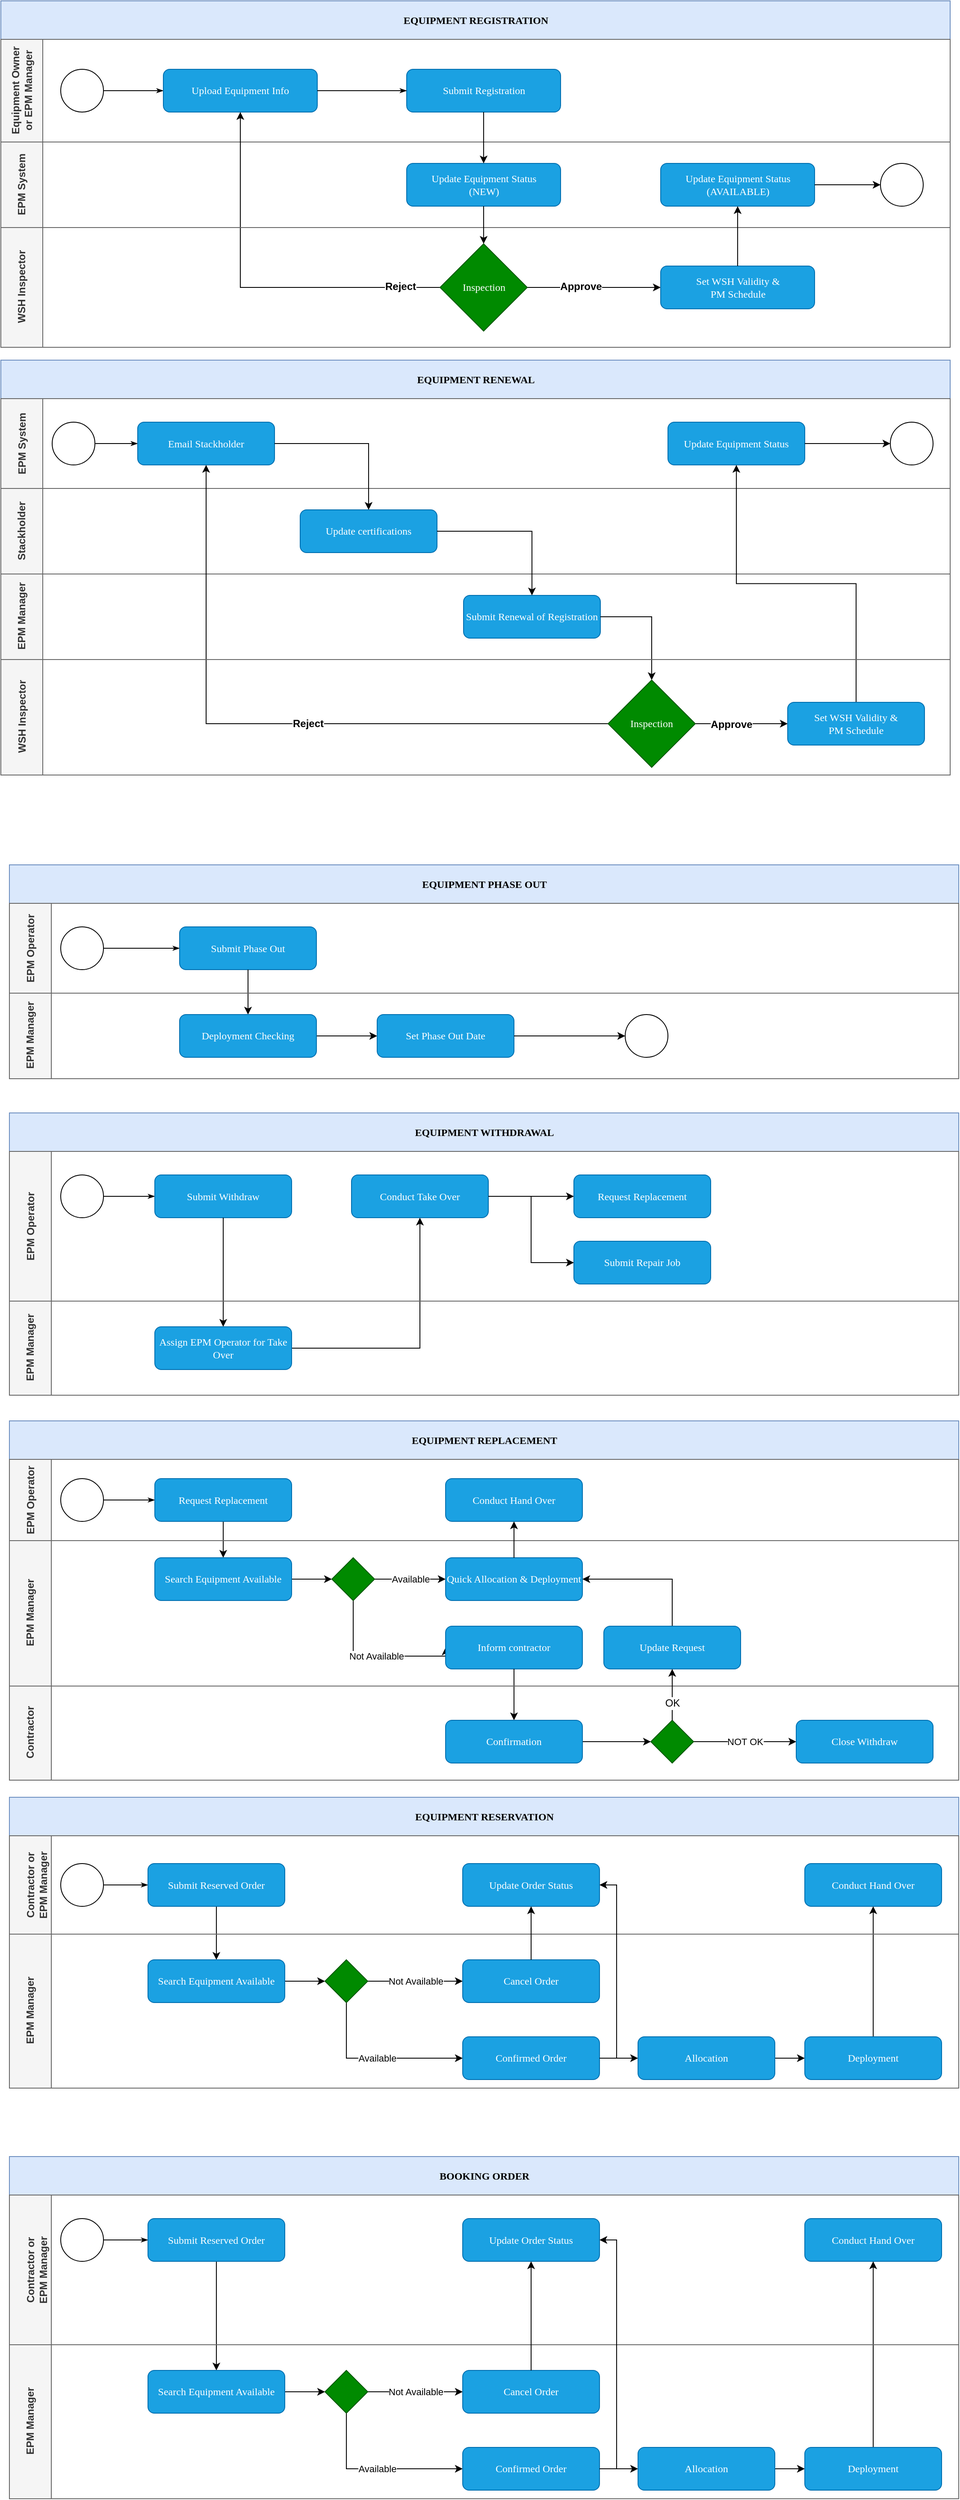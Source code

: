 <mxfile version="12.7.6" type="github"><diagram name="Page-1" id="c7488fd3-1785-93aa-aadb-54a6760d102a"><mxGraphModel dx="1254" dy="561" grid="1" gridSize="10" guides="1" tooltips="1" connect="1" arrows="1" fold="1" page="1" pageScale="1" pageWidth="1169" pageHeight="827" background="#ffffff" math="0" shadow="0"><root><mxCell id="0"/><mxCell id="1" parent="0"/><mxCell id="noIbS93qIl7GL6sU3I7i-29" value="&lt;font style=&quot;font-size: 12px&quot; face=&quot;Tahoma&quot;&gt;EQUIPMENT REGISTRATION&lt;/font&gt;" style="swimlane;html=1;childLayout=stackLayout;horizontal=1;startSize=45;horizontalStack=0;rounded=0;shadow=0;labelBackgroundColor=none;strokeWidth=1;fontFamily=Verdana;fontSize=8;align=center;fillColor=#dae8fc;strokeColor=#6c8ebf;" vertex="1" parent="1"><mxGeometry x="20" y="20" width="1110" height="405" as="geometry"><mxRectangle x="10" y="10" width="180" height="30" as="alternateBounds"/></mxGeometry></mxCell><mxCell id="noIbS93qIl7GL6sU3I7i-413" value="&lt;div&gt;Equipment Owner &lt;br&gt;&lt;/div&gt;&lt;div&gt;or EPM Manager&lt;/div&gt;" style="swimlane;html=1;startSize=49;horizontal=0;align=center;whiteSpace=wrap;fillColor=#f5f5f5;strokeColor=#666666;fontColor=#333333;" vertex="1" parent="noIbS93qIl7GL6sU3I7i-29"><mxGeometry y="45" width="1110" height="120" as="geometry"/></mxCell><mxCell id="noIbS93qIl7GL6sU3I7i-414" style="edgeStyle=orthogonalEdgeStyle;rounded=0;html=1;labelBackgroundColor=none;startArrow=none;startFill=0;startSize=5;endArrow=classicThin;endFill=1;endSize=5;jettySize=auto;orthogonalLoop=1;strokeWidth=1;fontFamily=Verdana;fontSize=8" edge="1" parent="noIbS93qIl7GL6sU3I7i-413" source="noIbS93qIl7GL6sU3I7i-415" target="noIbS93qIl7GL6sU3I7i-416"><mxGeometry relative="1" as="geometry"/></mxCell><mxCell id="noIbS93qIl7GL6sU3I7i-415" value="" style="ellipse;whiteSpace=wrap;html=1;rounded=0;shadow=0;labelBackgroundColor=none;strokeWidth=1;fontFamily=Verdana;fontSize=8;align=center;" vertex="1" parent="noIbS93qIl7GL6sU3I7i-413"><mxGeometry x="70" y="35" width="50" height="50" as="geometry"/></mxCell><mxCell id="noIbS93qIl7GL6sU3I7i-416" value="&lt;font style=&quot;font-size: 12px&quot;&gt;Upload Equipment Info&lt;/font&gt;" style="rounded=1;whiteSpace=wrap;html=1;shadow=0;labelBackgroundColor=none;strokeWidth=1;fontFamily=Verdana;fontSize=8;align=center;fillColor=#1ba1e2;strokeColor=#006EAF;fontColor=#ffffff;" vertex="1" parent="noIbS93qIl7GL6sU3I7i-413"><mxGeometry x="190" y="35" width="180" height="50" as="geometry"/></mxCell><mxCell id="noIbS93qIl7GL6sU3I7i-417" value="&lt;font style=&quot;font-size: 12px&quot;&gt;Submit Registration&lt;/font&gt;" style="rounded=1;whiteSpace=wrap;html=1;shadow=0;labelBackgroundColor=none;strokeWidth=1;fontFamily=Verdana;fontSize=8;align=center;fillColor=#1ba1e2;strokeColor=#006EAF;fontColor=#ffffff;" vertex="1" parent="noIbS93qIl7GL6sU3I7i-413"><mxGeometry x="474.5" y="35" width="180" height="50" as="geometry"/></mxCell><mxCell id="noIbS93qIl7GL6sU3I7i-418" style="edgeStyle=orthogonalEdgeStyle;rounded=0;html=1;labelBackgroundColor=none;startArrow=none;startFill=0;startSize=5;endArrow=classicThin;endFill=1;endSize=5;jettySize=auto;orthogonalLoop=1;strokeWidth=1;fontFamily=Verdana;fontSize=8" edge="1" parent="noIbS93qIl7GL6sU3I7i-413" source="noIbS93qIl7GL6sU3I7i-416" target="noIbS93qIl7GL6sU3I7i-417"><mxGeometry relative="1" as="geometry"/></mxCell><mxCell id="noIbS93qIl7GL6sU3I7i-30" value="&lt;div&gt;EPM System&lt;/div&gt;" style="swimlane;html=1;startSize=49;horizontal=0;align=center;whiteSpace=wrap;fillColor=#f5f5f5;strokeColor=#666666;fontColor=#333333;" vertex="1" parent="noIbS93qIl7GL6sU3I7i-29"><mxGeometry y="165" width="1110" height="100" as="geometry"/></mxCell><mxCell id="noIbS93qIl7GL6sU3I7i-42" value="&lt;div&gt;&lt;font style=&quot;font-size: 12px&quot;&gt;Update Equipment Status&lt;/font&gt;&lt;/div&gt;&lt;div&gt;&lt;font style=&quot;font-size: 12px&quot;&gt;(NEW)&lt;br&gt;&lt;/font&gt;&lt;/div&gt;" style="rounded=1;whiteSpace=wrap;html=1;shadow=0;labelBackgroundColor=none;strokeWidth=1;fontFamily=Verdana;fontSize=8;align=center;fillColor=#1ba1e2;strokeColor=#006EAF;fontColor=#ffffff;" vertex="1" parent="noIbS93qIl7GL6sU3I7i-30"><mxGeometry x="474.5" y="25" width="180" height="50" as="geometry"/></mxCell><mxCell id="noIbS93qIl7GL6sU3I7i-72" value="&lt;div&gt;&lt;font style=&quot;font-size: 12px&quot;&gt;Update Equipment Status&lt;/font&gt;&lt;/div&gt;&lt;div&gt;&lt;font style=&quot;font-size: 12px&quot;&gt;(AVAILABLE)&lt;br&gt;&lt;/font&gt;&lt;/div&gt;" style="rounded=1;whiteSpace=wrap;html=1;shadow=0;labelBackgroundColor=none;strokeWidth=1;fontFamily=Verdana;fontSize=8;align=center;fillColor=#1ba1e2;strokeColor=#006EAF;fontColor=#ffffff;" vertex="1" parent="noIbS93qIl7GL6sU3I7i-30"><mxGeometry x="771.5" y="25" width="180" height="50" as="geometry"/></mxCell><mxCell id="noIbS93qIl7GL6sU3I7i-69" value="" style="ellipse;whiteSpace=wrap;html=1;rounded=0;shadow=0;labelBackgroundColor=none;strokeWidth=1;fontFamily=Verdana;fontSize=8;align=center;" vertex="1" parent="noIbS93qIl7GL6sU3I7i-30"><mxGeometry x="1028.5" y="25" width="50" height="50" as="geometry"/></mxCell><mxCell id="noIbS93qIl7GL6sU3I7i-346" style="edgeStyle=orthogonalEdgeStyle;rounded=0;orthogonalLoop=1;jettySize=auto;html=1;" edge="1" parent="noIbS93qIl7GL6sU3I7i-30" source="noIbS93qIl7GL6sU3I7i-72" target="noIbS93qIl7GL6sU3I7i-69"><mxGeometry relative="1" as="geometry"/></mxCell><mxCell id="noIbS93qIl7GL6sU3I7i-67" style="edgeStyle=orthogonalEdgeStyle;rounded=0;orthogonalLoop=1;jettySize=auto;html=1;exitX=0;exitY=0.5;exitDx=0;exitDy=0;exitPerimeter=0;entryX=0.5;entryY=1;entryDx=0;entryDy=0;" edge="1" parent="noIbS93qIl7GL6sU3I7i-29" source="noIbS93qIl7GL6sU3I7i-379" target="noIbS93qIl7GL6sU3I7i-416"><mxGeometry relative="1" as="geometry"><mxPoint x="270.0" y="250" as="targetPoint"/></mxGeometry></mxCell><mxCell id="noIbS93qIl7GL6sU3I7i-68" value="&lt;h4&gt;Reject&lt;/h4&gt;" style="text;html=1;align=center;verticalAlign=middle;resizable=0;points=[];labelBackgroundColor=#ffffff;" vertex="1" connectable="0" parent="noIbS93qIl7GL6sU3I7i-67"><mxGeometry x="-0.694" y="2" relative="1" as="geometry"><mxPoint x="19.83" y="-3" as="offset"/></mxGeometry></mxCell><mxCell id="noIbS93qIl7GL6sU3I7i-376" value="WSH Inspector" style="swimlane;html=1;startSize=49;horizontal=0;fillColor=#f5f5f5;strokeColor=#666666;fontColor=#333333;" vertex="1" parent="noIbS93qIl7GL6sU3I7i-29"><mxGeometry y="265" width="1110" height="140" as="geometry"/></mxCell><mxCell id="noIbS93qIl7GL6sU3I7i-377" style="edgeStyle=orthogonalEdgeStyle;rounded=0;orthogonalLoop=1;jettySize=auto;html=1;entryX=0;entryY=0.5;entryDx=0;entryDy=0;" edge="1" parent="noIbS93qIl7GL6sU3I7i-376" source="noIbS93qIl7GL6sU3I7i-379" target="noIbS93qIl7GL6sU3I7i-381"><mxGeometry relative="1" as="geometry"/></mxCell><mxCell id="noIbS93qIl7GL6sU3I7i-378" value="&lt;h4&gt;Approve&lt;/h4&gt;" style="text;html=1;align=center;verticalAlign=middle;resizable=0;points=[];labelBackgroundColor=#ffffff;" vertex="1" connectable="0" parent="noIbS93qIl7GL6sU3I7i-377"><mxGeometry x="-0.228" y="-1" relative="1" as="geometry"><mxPoint x="1.97" y="-2" as="offset"/></mxGeometry></mxCell><mxCell id="noIbS93qIl7GL6sU3I7i-379" value="&lt;div style=&quot;font-size: 12px&quot;&gt;&lt;font style=&quot;font-size: 12px&quot;&gt;Inspection&lt;/font&gt;&lt;/div&gt;" style="strokeWidth=1;html=1;shape=mxgraph.flowchart.decision;whiteSpace=wrap;rounded=1;shadow=0;labelBackgroundColor=none;fontFamily=Verdana;fontSize=8;align=center;fillColor=#008a00;strokeColor=#005700;fontColor=#ffffff;" vertex="1" parent="noIbS93qIl7GL6sU3I7i-376"><mxGeometry x="513.5" y="19" width="102" height="102" as="geometry"/></mxCell><mxCell id="noIbS93qIl7GL6sU3I7i-381" value="&lt;div&gt;&lt;font style=&quot;font-size: 12px&quot;&gt;Set WSH Validity &amp;amp; &lt;br&gt;&lt;/font&gt;&lt;/div&gt;&lt;div&gt;&lt;font style=&quot;font-size: 12px&quot;&gt;PM Schedule&lt;/font&gt;&lt;/div&gt;" style="rounded=1;whiteSpace=wrap;html=1;shadow=0;labelBackgroundColor=none;strokeWidth=1;fontFamily=Verdana;fontSize=8;align=center;fillColor=#1ba1e2;strokeColor=#006EAF;fontColor=#ffffff;" vertex="1" parent="noIbS93qIl7GL6sU3I7i-376"><mxGeometry x="771.5" y="45" width="180" height="50" as="geometry"/></mxCell><mxCell id="noIbS93qIl7GL6sU3I7i-383" style="edgeStyle=orthogonalEdgeStyle;rounded=0;orthogonalLoop=1;jettySize=auto;html=1;entryX=0.5;entryY=0;entryDx=0;entryDy=0;entryPerimeter=0;" edge="1" parent="noIbS93qIl7GL6sU3I7i-29" source="noIbS93qIl7GL6sU3I7i-42" target="noIbS93qIl7GL6sU3I7i-379"><mxGeometry relative="1" as="geometry"/></mxCell><mxCell id="noIbS93qIl7GL6sU3I7i-419" style="edgeStyle=orthogonalEdgeStyle;rounded=0;orthogonalLoop=1;jettySize=auto;html=1;" edge="1" parent="noIbS93qIl7GL6sU3I7i-29" source="noIbS93qIl7GL6sU3I7i-417" target="noIbS93qIl7GL6sU3I7i-42"><mxGeometry relative="1" as="geometry"/></mxCell><mxCell id="noIbS93qIl7GL6sU3I7i-420" style="edgeStyle=orthogonalEdgeStyle;rounded=0;orthogonalLoop=1;jettySize=auto;html=1;exitX=0.5;exitY=0;exitDx=0;exitDy=0;" edge="1" parent="noIbS93qIl7GL6sU3I7i-29" source="noIbS93qIl7GL6sU3I7i-381" target="noIbS93qIl7GL6sU3I7i-72"><mxGeometry relative="1" as="geometry"/></mxCell><mxCell id="noIbS93qIl7GL6sU3I7i-79" value="&lt;font style=&quot;font-size: 12px&quot; face=&quot;Tahoma&quot;&gt;EQUIPMENT RENEWAL&lt;br&gt;&lt;/font&gt;" style="swimlane;html=1;childLayout=stackLayout;horizontal=1;startSize=45;horizontalStack=0;rounded=0;shadow=0;labelBackgroundColor=none;strokeWidth=1;fontFamily=Verdana;fontSize=8;align=center;fillColor=#dae8fc;strokeColor=#6c8ebf;" vertex="1" parent="1"><mxGeometry x="20" y="440" width="1110" height="485" as="geometry"><mxRectangle x="40" y="520" width="180" height="30" as="alternateBounds"/></mxGeometry></mxCell><mxCell id="noIbS93qIl7GL6sU3I7i-367" value="&lt;div&gt;EPM System&lt;/div&gt;" style="swimlane;html=1;startSize=49;horizontal=0;align=center;whiteSpace=wrap;fillColor=#f5f5f5;strokeColor=#666666;fontColor=#333333;" vertex="1" parent="noIbS93qIl7GL6sU3I7i-79"><mxGeometry y="45" width="1110" height="105" as="geometry"/></mxCell><mxCell id="noIbS93qIl7GL6sU3I7i-368" style="edgeStyle=orthogonalEdgeStyle;rounded=0;html=1;labelBackgroundColor=none;startArrow=none;startFill=0;startSize=5;endArrow=classicThin;endFill=1;endSize=5;jettySize=auto;orthogonalLoop=1;strokeWidth=1;fontFamily=Verdana;fontSize=8" edge="1" parent="noIbS93qIl7GL6sU3I7i-367" source="noIbS93qIl7GL6sU3I7i-369" target="noIbS93qIl7GL6sU3I7i-370"><mxGeometry relative="1" as="geometry"/></mxCell><mxCell id="noIbS93qIl7GL6sU3I7i-369" value="" style="ellipse;whiteSpace=wrap;html=1;rounded=0;shadow=0;labelBackgroundColor=none;strokeWidth=1;fontFamily=Verdana;fontSize=8;align=center;" vertex="1" parent="noIbS93qIl7GL6sU3I7i-367"><mxGeometry x="60" y="27.5" width="50" height="50" as="geometry"/></mxCell><mxCell id="noIbS93qIl7GL6sU3I7i-370" value="&lt;font style=&quot;font-size: 12px&quot;&gt;Email Stackholder&lt;br&gt;&lt;/font&gt;" style="rounded=1;whiteSpace=wrap;html=1;shadow=0;labelBackgroundColor=none;strokeWidth=1;fontFamily=Verdana;fontSize=8;align=center;fillColor=#1ba1e2;strokeColor=#006EAF;fontColor=#ffffff;" vertex="1" parent="noIbS93qIl7GL6sU3I7i-367"><mxGeometry x="160" y="27.5" width="160" height="50" as="geometry"/></mxCell><mxCell id="noIbS93qIl7GL6sU3I7i-88" value="&lt;font style=&quot;font-size: 12px&quot;&gt;Update Equipment Status&lt;/font&gt;&lt;font style=&quot;font-size: 12px&quot;&gt;&lt;br&gt;&lt;/font&gt;" style="rounded=1;whiteSpace=wrap;html=1;shadow=0;labelBackgroundColor=none;strokeWidth=1;fontFamily=Verdana;fontSize=8;align=center;fillColor=#1ba1e2;strokeColor=#006EAF;fontColor=#ffffff;" vertex="1" parent="noIbS93qIl7GL6sU3I7i-367"><mxGeometry x="780" y="27.5" width="160" height="50" as="geometry"/></mxCell><mxCell id="noIbS93qIl7GL6sU3I7i-86" value="" style="ellipse;whiteSpace=wrap;html=1;rounded=0;shadow=0;labelBackgroundColor=none;strokeWidth=1;fontFamily=Verdana;fontSize=8;align=center;" vertex="1" parent="noIbS93qIl7GL6sU3I7i-367"><mxGeometry x="1040" y="27.5" width="50" height="50" as="geometry"/></mxCell><mxCell id="noIbS93qIl7GL6sU3I7i-87" style="edgeStyle=orthogonalEdgeStyle;rounded=0;orthogonalLoop=1;jettySize=auto;html=1;" edge="1" parent="noIbS93qIl7GL6sU3I7i-367" source="noIbS93qIl7GL6sU3I7i-88" target="noIbS93qIl7GL6sU3I7i-86"><mxGeometry relative="1" as="geometry"/></mxCell><mxCell id="noIbS93qIl7GL6sU3I7i-80" value="Stackholder" style="swimlane;html=1;startSize=49;horizontal=0;align=center;whiteSpace=wrap;fillColor=#f5f5f5;strokeColor=#666666;fontColor=#333333;" vertex="1" parent="noIbS93qIl7GL6sU3I7i-79"><mxGeometry y="150" width="1110" height="100" as="geometry"/></mxCell><mxCell id="noIbS93qIl7GL6sU3I7i-111" value="&lt;font style=&quot;font-size: 12px&quot;&gt;Update certifications&lt;br&gt;&lt;/font&gt;" style="rounded=1;whiteSpace=wrap;html=1;shadow=0;labelBackgroundColor=none;strokeWidth=1;fontFamily=Verdana;fontSize=8;align=center;fillColor=#1ba1e2;strokeColor=#006EAF;fontColor=#ffffff;" vertex="1" parent="noIbS93qIl7GL6sU3I7i-80"><mxGeometry x="350.0" y="25" width="160" height="50" as="geometry"/></mxCell><mxCell id="noIbS93qIl7GL6sU3I7i-104" value="EPM Manager" style="swimlane;html=1;startSize=49;horizontal=0;fillColor=#f5f5f5;strokeColor=#666666;fontColor=#333333;" vertex="1" parent="noIbS93qIl7GL6sU3I7i-79"><mxGeometry y="250" width="1110" height="100" as="geometry"/></mxCell><mxCell id="noIbS93qIl7GL6sU3I7i-84" value="&lt;font style=&quot;font-size: 12px&quot;&gt;Submit Renewal of Registration&lt;/font&gt;" style="rounded=1;whiteSpace=wrap;html=1;shadow=0;labelBackgroundColor=none;strokeWidth=1;fontFamily=Verdana;fontSize=8;align=center;fillColor=#1ba1e2;strokeColor=#006EAF;fontColor=#ffffff;" vertex="1" parent="noIbS93qIl7GL6sU3I7i-104"><mxGeometry x="541.0" y="25" width="160" height="50" as="geometry"/></mxCell><mxCell id="noIbS93qIl7GL6sU3I7i-99" style="edgeStyle=orthogonalEdgeStyle;rounded=0;orthogonalLoop=1;jettySize=auto;html=1;exitX=0.5;exitY=0;exitDx=0;exitDy=0;" edge="1" parent="noIbS93qIl7GL6sU3I7i-79" source="noIbS93qIl7GL6sU3I7i-95" target="noIbS93qIl7GL6sU3I7i-88"><mxGeometry relative="1" as="geometry"/></mxCell><mxCell id="noIbS93qIl7GL6sU3I7i-112" style="edgeStyle=orthogonalEdgeStyle;rounded=0;orthogonalLoop=1;jettySize=auto;html=1;entryX=0.5;entryY=0;entryDx=0;entryDy=0;exitX=1;exitY=0.5;exitDx=0;exitDy=0;" edge="1" parent="noIbS93qIl7GL6sU3I7i-79" source="noIbS93qIl7GL6sU3I7i-370" target="noIbS93qIl7GL6sU3I7i-111"><mxGeometry relative="1" as="geometry"><mxPoint x="340.0" y="202.5" as="sourcePoint"/></mxGeometry></mxCell><mxCell id="noIbS93qIl7GL6sU3I7i-114" style="edgeStyle=orthogonalEdgeStyle;rounded=0;orthogonalLoop=1;jettySize=auto;html=1;entryX=0.5;entryY=0;entryDx=0;entryDy=0;exitX=1;exitY=0.5;exitDx=0;exitDy=0;entryPerimeter=0;" edge="1" parent="noIbS93qIl7GL6sU3I7i-79" source="noIbS93qIl7GL6sU3I7i-84" target="noIbS93qIl7GL6sU3I7i-366"><mxGeometry relative="1" as="geometry"><mxPoint x="633" y="260" as="targetPoint"/></mxGeometry></mxCell><mxCell id="noIbS93qIl7GL6sU3I7i-116" style="edgeStyle=orthogonalEdgeStyle;rounded=0;orthogonalLoop=1;jettySize=auto;html=1;exitX=0;exitY=0.5;exitDx=0;exitDy=0;exitPerimeter=0;entryX=0.5;entryY=1;entryDx=0;entryDy=0;" edge="1" parent="noIbS93qIl7GL6sU3I7i-79" source="noIbS93qIl7GL6sU3I7i-366" target="noIbS93qIl7GL6sU3I7i-370"><mxGeometry relative="1" as="geometry"><mxPoint x="608" y="355" as="sourcePoint"/><mxPoint x="260.0" y="227.5" as="targetPoint"/></mxGeometry></mxCell><mxCell id="noIbS93qIl7GL6sU3I7i-117" value="&lt;h4&gt;Reject&lt;/h4&gt;" style="text;html=1;align=center;verticalAlign=middle;resizable=0;points=[];labelBackgroundColor=#ffffff;" vertex="1" connectable="0" parent="noIbS93qIl7GL6sU3I7i-116"><mxGeometry x="-0.091" y="-4" relative="1" as="geometry"><mxPoint y="4" as="offset"/></mxGeometry></mxCell><mxCell id="noIbS93qIl7GL6sU3I7i-89" value="WSH Inspector" style="swimlane;html=1;startSize=49;horizontal=0;fillColor=#f5f5f5;strokeColor=#666666;fontColor=#333333;" vertex="1" parent="noIbS93qIl7GL6sU3I7i-79"><mxGeometry y="350" width="1110" height="135" as="geometry"/></mxCell><mxCell id="noIbS93qIl7GL6sU3I7i-91" style="edgeStyle=orthogonalEdgeStyle;rounded=0;orthogonalLoop=1;jettySize=auto;html=1;entryX=0;entryY=0.5;entryDx=0;entryDy=0;exitX=1;exitY=0.5;exitDx=0;exitDy=0;exitPerimeter=0;" edge="1" parent="noIbS93qIl7GL6sU3I7i-89" source="noIbS93qIl7GL6sU3I7i-366" target="noIbS93qIl7GL6sU3I7i-95"><mxGeometry relative="1" as="geometry"><mxPoint x="658" y="115" as="sourcePoint"/></mxGeometry></mxCell><mxCell id="noIbS93qIl7GL6sU3I7i-92" value="&lt;h4&gt;Approve&lt;/h4&gt;" style="text;html=1;align=center;verticalAlign=middle;resizable=0;points=[];labelBackgroundColor=#ffffff;" vertex="1" connectable="0" parent="noIbS93qIl7GL6sU3I7i-91"><mxGeometry x="-0.228" y="-1" relative="1" as="geometry"><mxPoint as="offset"/></mxGeometry></mxCell><mxCell id="noIbS93qIl7GL6sU3I7i-95" value="&lt;div&gt;&lt;font style=&quot;font-size: 12px&quot;&gt;Set WSH Validity &amp;amp; &lt;br&gt;&lt;/font&gt;&lt;/div&gt;&lt;div&gt;&lt;font style=&quot;font-size: 12px&quot;&gt;PM Schedule&lt;/font&gt;&lt;/div&gt;" style="rounded=1;whiteSpace=wrap;html=1;shadow=0;labelBackgroundColor=none;strokeWidth=1;fontFamily=Verdana;fontSize=8;align=center;fillColor=#1ba1e2;strokeColor=#006EAF;fontColor=#ffffff;" vertex="1" parent="noIbS93qIl7GL6sU3I7i-89"><mxGeometry x="920" y="50" width="160" height="50" as="geometry"/></mxCell><mxCell id="noIbS93qIl7GL6sU3I7i-366" value="&lt;div style=&quot;font-size: 12px&quot;&gt;&lt;font style=&quot;font-size: 12px&quot;&gt;Inspection&lt;/font&gt;&lt;/div&gt;" style="strokeWidth=1;html=1;shape=mxgraph.flowchart.decision;whiteSpace=wrap;rounded=1;shadow=0;labelBackgroundColor=none;fontFamily=Verdana;fontSize=8;align=center;fillColor=#008a00;strokeColor=#005700;fontColor=#ffffff;" vertex="1" parent="noIbS93qIl7GL6sU3I7i-89"><mxGeometry x="710" y="24" width="102" height="102" as="geometry"/></mxCell><mxCell id="noIbS93qIl7GL6sU3I7i-375" style="edgeStyle=orthogonalEdgeStyle;rounded=0;orthogonalLoop=1;jettySize=auto;html=1;entryX=0.5;entryY=0;entryDx=0;entryDy=0;" edge="1" parent="noIbS93qIl7GL6sU3I7i-79" source="noIbS93qIl7GL6sU3I7i-111" target="noIbS93qIl7GL6sU3I7i-84"><mxGeometry relative="1" as="geometry"/></mxCell><mxCell id="noIbS93qIl7GL6sU3I7i-143" value="&lt;font style=&quot;font-size: 12px&quot; face=&quot;Tahoma&quot;&gt;EQUIPMENT PHASE OUT&lt;br&gt;&lt;/font&gt;" style="swimlane;html=1;childLayout=stackLayout;horizontal=1;startSize=45;horizontalStack=0;rounded=0;shadow=0;labelBackgroundColor=none;strokeWidth=1;fontFamily=Verdana;fontSize=8;align=center;fillColor=#dae8fc;strokeColor=#6c8ebf;" vertex="1" parent="1"><mxGeometry x="30" y="1030" width="1110" height="250" as="geometry"><mxRectangle x="120" y="150.0" width="180" height="30" as="alternateBounds"/></mxGeometry></mxCell><mxCell id="noIbS93qIl7GL6sU3I7i-144" value="EPM Operator" style="swimlane;html=1;startSize=49;horizontal=0;align=center;whiteSpace=wrap;fillColor=#f5f5f5;strokeColor=#666666;fontColor=#333333;" vertex="1" parent="noIbS93qIl7GL6sU3I7i-143"><mxGeometry y="45" width="1110" height="105" as="geometry"/></mxCell><mxCell id="noIbS93qIl7GL6sU3I7i-145" style="edgeStyle=orthogonalEdgeStyle;rounded=0;html=1;labelBackgroundColor=none;startArrow=none;startFill=0;startSize=5;endArrow=classicThin;endFill=1;endSize=5;jettySize=auto;orthogonalLoop=1;strokeWidth=1;fontFamily=Verdana;fontSize=8" edge="1" parent="noIbS93qIl7GL6sU3I7i-144" source="noIbS93qIl7GL6sU3I7i-146" target="noIbS93qIl7GL6sU3I7i-147"><mxGeometry relative="1" as="geometry"/></mxCell><mxCell id="noIbS93qIl7GL6sU3I7i-146" value="" style="ellipse;whiteSpace=wrap;html=1;rounded=0;shadow=0;labelBackgroundColor=none;strokeWidth=1;fontFamily=Verdana;fontSize=8;align=center;" vertex="1" parent="noIbS93qIl7GL6sU3I7i-144"><mxGeometry x="60" y="27.5" width="50" height="50" as="geometry"/></mxCell><mxCell id="noIbS93qIl7GL6sU3I7i-147" value="&lt;font style=&quot;font-size: 12px&quot;&gt;Submit Phase Out&lt;br&gt;&lt;/font&gt;" style="rounded=1;whiteSpace=wrap;html=1;shadow=0;labelBackgroundColor=none;strokeWidth=1;fontFamily=Verdana;fontSize=8;align=center;fillColor=#1ba1e2;strokeColor=#006EAF;fontColor=#ffffff;" vertex="1" parent="noIbS93qIl7GL6sU3I7i-144"><mxGeometry x="199" y="27.5" width="160" height="50" as="geometry"/></mxCell><mxCell id="noIbS93qIl7GL6sU3I7i-168" style="edgeStyle=orthogonalEdgeStyle;rounded=0;orthogonalLoop=1;jettySize=auto;html=1;exitX=0.5;exitY=1;exitDx=0;exitDy=0;entryX=0.5;entryY=0;entryDx=0;entryDy=0;" edge="1" parent="noIbS93qIl7GL6sU3I7i-143" source="noIbS93qIl7GL6sU3I7i-147" target="noIbS93qIl7GL6sU3I7i-148"><mxGeometry relative="1" as="geometry"/></mxCell><mxCell id="noIbS93qIl7GL6sU3I7i-152" value="EPM Manager" style="swimlane;html=1;startSize=49;horizontal=0;fillColor=#f5f5f5;strokeColor=#666666;fontColor=#333333;" vertex="1" parent="noIbS93qIl7GL6sU3I7i-143"><mxGeometry y="150" width="1110" height="100" as="geometry"/></mxCell><mxCell id="noIbS93qIl7GL6sU3I7i-169" style="edgeStyle=orthogonalEdgeStyle;rounded=0;orthogonalLoop=1;jettySize=auto;html=1;exitX=1;exitY=0.5;exitDx=0;exitDy=0;entryX=0;entryY=0.5;entryDx=0;entryDy=0;" edge="1" parent="noIbS93qIl7GL6sU3I7i-152" source="noIbS93qIl7GL6sU3I7i-148" target="noIbS93qIl7GL6sU3I7i-153"><mxGeometry relative="1" as="geometry"/></mxCell><mxCell id="noIbS93qIl7GL6sU3I7i-148" value="&lt;font style=&quot;font-size: 12px&quot;&gt;Deployment Checking&lt;br&gt;&lt;/font&gt;" style="rounded=1;whiteSpace=wrap;html=1;shadow=0;labelBackgroundColor=none;strokeWidth=1;fontFamily=Verdana;fontSize=8;align=center;fillColor=#1ba1e2;strokeColor=#006EAF;fontColor=#ffffff;" vertex="1" parent="noIbS93qIl7GL6sU3I7i-152"><mxGeometry x="199" y="25" width="160" height="50" as="geometry"/></mxCell><mxCell id="noIbS93qIl7GL6sU3I7i-153" value="&lt;font style=&quot;font-size: 12px&quot;&gt;Set Phase Out Date&lt;br&gt;&lt;/font&gt;" style="rounded=1;whiteSpace=wrap;html=1;shadow=0;labelBackgroundColor=none;strokeWidth=1;fontFamily=Verdana;fontSize=8;align=center;fillColor=#1ba1e2;strokeColor=#006EAF;fontColor=#ffffff;" vertex="1" parent="noIbS93qIl7GL6sU3I7i-152"><mxGeometry x="430" y="25" width="160" height="50" as="geometry"/></mxCell><mxCell id="noIbS93qIl7GL6sU3I7i-149" value="" style="ellipse;whiteSpace=wrap;html=1;rounded=0;shadow=0;labelBackgroundColor=none;strokeWidth=1;fontFamily=Verdana;fontSize=8;align=center;" vertex="1" parent="noIbS93qIl7GL6sU3I7i-152"><mxGeometry x="720" y="25" width="50" height="50" as="geometry"/></mxCell><mxCell id="noIbS93qIl7GL6sU3I7i-150" style="edgeStyle=orthogonalEdgeStyle;rounded=0;orthogonalLoop=1;jettySize=auto;html=1;exitX=1;exitY=0.5;exitDx=0;exitDy=0;" edge="1" parent="noIbS93qIl7GL6sU3I7i-152" source="noIbS93qIl7GL6sU3I7i-153" target="noIbS93qIl7GL6sU3I7i-149"><mxGeometry relative="1" as="geometry"><mxPoint x="960" y="-52.5" as="sourcePoint"/></mxGeometry></mxCell><mxCell id="noIbS93qIl7GL6sU3I7i-170" value="&lt;font style=&quot;font-size: 12px&quot; face=&quot;Tahoma&quot;&gt;EQUIPMENT WITHDRAWAL&lt;br&gt;&lt;/font&gt;" style="swimlane;html=1;childLayout=stackLayout;horizontal=1;startSize=45;horizontalStack=0;rounded=0;shadow=0;labelBackgroundColor=none;strokeWidth=1;fontFamily=Verdana;fontSize=8;align=center;fillColor=#dae8fc;strokeColor=#6c8ebf;" vertex="1" parent="1"><mxGeometry x="30" y="1320" width="1110" height="330" as="geometry"><mxRectangle x="120" y="150.0" width="180" height="30" as="alternateBounds"/></mxGeometry></mxCell><mxCell id="noIbS93qIl7GL6sU3I7i-171" value="EPM Operator" style="swimlane;html=1;startSize=49;horizontal=0;align=center;whiteSpace=wrap;fillColor=#f5f5f5;strokeColor=#666666;fontColor=#333333;" vertex="1" parent="noIbS93qIl7GL6sU3I7i-170"><mxGeometry y="45" width="1110" height="175" as="geometry"/></mxCell><mxCell id="noIbS93qIl7GL6sU3I7i-172" style="edgeStyle=orthogonalEdgeStyle;rounded=0;html=1;labelBackgroundColor=none;startArrow=none;startFill=0;startSize=5;endArrow=classicThin;endFill=1;endSize=5;jettySize=auto;orthogonalLoop=1;strokeWidth=1;fontFamily=Verdana;fontSize=8" edge="1" parent="noIbS93qIl7GL6sU3I7i-171" source="noIbS93qIl7GL6sU3I7i-173" target="noIbS93qIl7GL6sU3I7i-174"><mxGeometry relative="1" as="geometry"/></mxCell><mxCell id="noIbS93qIl7GL6sU3I7i-173" value="" style="ellipse;whiteSpace=wrap;html=1;rounded=0;shadow=0;labelBackgroundColor=none;strokeWidth=1;fontFamily=Verdana;fontSize=8;align=center;" vertex="1" parent="noIbS93qIl7GL6sU3I7i-171"><mxGeometry x="60" y="27.5" width="50" height="50" as="geometry"/></mxCell><mxCell id="noIbS93qIl7GL6sU3I7i-174" value="&lt;font style=&quot;font-size: 12px&quot;&gt;Submit Withdraw&lt;br&gt;&lt;/font&gt;" style="rounded=1;whiteSpace=wrap;html=1;shadow=0;labelBackgroundColor=none;strokeWidth=1;fontFamily=Verdana;fontSize=8;align=center;fillColor=#1ba1e2;strokeColor=#006EAF;fontColor=#ffffff;" vertex="1" parent="noIbS93qIl7GL6sU3I7i-171"><mxGeometry x="170" y="27.5" width="160" height="50" as="geometry"/></mxCell><mxCell id="noIbS93qIl7GL6sU3I7i-178" value="&lt;font style=&quot;font-size: 12px&quot;&gt;Conduct Take Over&lt;br&gt;&lt;/font&gt;" style="rounded=1;whiteSpace=wrap;html=1;shadow=0;labelBackgroundColor=none;strokeWidth=1;fontFamily=Verdana;fontSize=8;align=center;fillColor=#1ba1e2;strokeColor=#006EAF;fontColor=#ffffff;" vertex="1" parent="noIbS93qIl7GL6sU3I7i-171"><mxGeometry x="400" y="27.5" width="160" height="50" as="geometry"/></mxCell><mxCell id="noIbS93qIl7GL6sU3I7i-179" value="&lt;font style=&quot;font-size: 12px&quot;&gt;Request Replacement&lt;br&gt;&lt;/font&gt;" style="rounded=1;whiteSpace=wrap;html=1;shadow=0;labelBackgroundColor=none;strokeWidth=1;fontFamily=Verdana;fontSize=8;align=center;fillColor=#1ba1e2;strokeColor=#006EAF;fontColor=#ffffff;" vertex="1" parent="noIbS93qIl7GL6sU3I7i-171"><mxGeometry x="660" y="27.5" width="160" height="50" as="geometry"/></mxCell><mxCell id="noIbS93qIl7GL6sU3I7i-177" style="edgeStyle=orthogonalEdgeStyle;rounded=0;orthogonalLoop=1;jettySize=auto;html=1;exitX=1;exitY=0.5;exitDx=0;exitDy=0;entryX=0;entryY=0.5;entryDx=0;entryDy=0;" edge="1" parent="noIbS93qIl7GL6sU3I7i-171" source="noIbS93qIl7GL6sU3I7i-178" target="noIbS93qIl7GL6sU3I7i-179"><mxGeometry relative="1" as="geometry"/></mxCell><mxCell id="noIbS93qIl7GL6sU3I7i-189" value="&lt;font style=&quot;font-size: 12px&quot;&gt;Submit Repair Job&lt;br&gt;&lt;/font&gt;" style="rounded=1;whiteSpace=wrap;html=1;shadow=0;labelBackgroundColor=none;strokeWidth=1;fontFamily=Verdana;fontSize=8;align=center;fillColor=#1ba1e2;strokeColor=#006EAF;fontColor=#ffffff;" vertex="1" parent="noIbS93qIl7GL6sU3I7i-171"><mxGeometry x="660" y="105" width="160" height="50" as="geometry"/></mxCell><mxCell id="noIbS93qIl7GL6sU3I7i-190" style="edgeStyle=orthogonalEdgeStyle;rounded=0;orthogonalLoop=1;jettySize=auto;html=1;entryX=0;entryY=0.5;entryDx=0;entryDy=0;" edge="1" parent="noIbS93qIl7GL6sU3I7i-171" source="noIbS93qIl7GL6sU3I7i-178" target="noIbS93qIl7GL6sU3I7i-189"><mxGeometry relative="1" as="geometry"><mxPoint x="369" y="165" as="sourcePoint"/><mxPoint x="460" y="165" as="targetPoint"/></mxGeometry></mxCell><mxCell id="noIbS93qIl7GL6sU3I7i-175" style="edgeStyle=orthogonalEdgeStyle;rounded=0;orthogonalLoop=1;jettySize=auto;html=1;entryX=0.5;entryY=0;entryDx=0;entryDy=0;" edge="1" parent="noIbS93qIl7GL6sU3I7i-170" source="noIbS93qIl7GL6sU3I7i-174" target="noIbS93qIl7GL6sU3I7i-193"><mxGeometry relative="1" as="geometry"/></mxCell><mxCell id="noIbS93qIl7GL6sU3I7i-196" style="edgeStyle=orthogonalEdgeStyle;rounded=0;orthogonalLoop=1;jettySize=auto;html=1;entryX=0.5;entryY=1;entryDx=0;entryDy=0;exitX=1;exitY=0.5;exitDx=0;exitDy=0;" edge="1" parent="noIbS93qIl7GL6sU3I7i-170" source="noIbS93qIl7GL6sU3I7i-193" target="noIbS93qIl7GL6sU3I7i-178"><mxGeometry relative="1" as="geometry"/></mxCell><mxCell id="noIbS93qIl7GL6sU3I7i-183" value="EPM Manager" style="swimlane;html=1;startSize=49;horizontal=0;fillColor=#f5f5f5;strokeColor=#666666;fontColor=#333333;" vertex="1" parent="noIbS93qIl7GL6sU3I7i-170"><mxGeometry y="220" width="1110" height="110" as="geometry"/></mxCell><mxCell id="noIbS93qIl7GL6sU3I7i-193" value="&lt;font style=&quot;font-size: 12px&quot;&gt;Assign EPM Operator for Take Over&lt;br&gt;&lt;/font&gt;" style="rounded=1;whiteSpace=wrap;html=1;shadow=0;labelBackgroundColor=none;strokeWidth=1;fontFamily=Verdana;fontSize=8;align=center;fillColor=#1ba1e2;strokeColor=#006EAF;fontColor=#ffffff;" vertex="1" parent="noIbS93qIl7GL6sU3I7i-183"><mxGeometry x="170" y="30" width="160" height="50" as="geometry"/></mxCell><mxCell id="noIbS93qIl7GL6sU3I7i-197" value="&lt;font style=&quot;font-size: 12px&quot; face=&quot;Tahoma&quot;&gt;EQUIPMENT REPLACEMENT&lt;br&gt;&lt;/font&gt;" style="swimlane;html=1;childLayout=stackLayout;horizontal=1;startSize=45;horizontalStack=0;rounded=0;shadow=0;labelBackgroundColor=none;strokeWidth=1;fontFamily=Verdana;fontSize=8;align=center;fillColor=#dae8fc;strokeColor=#6c8ebf;" vertex="1" parent="1"><mxGeometry x="30" y="1680" width="1110" height="420" as="geometry"><mxRectangle x="120" y="150.0" width="180" height="30" as="alternateBounds"/></mxGeometry></mxCell><mxCell id="noIbS93qIl7GL6sU3I7i-210" style="edgeStyle=orthogonalEdgeStyle;rounded=0;orthogonalLoop=1;jettySize=auto;html=1;entryX=0.5;entryY=0;entryDx=0;entryDy=0;" edge="1" parent="noIbS93qIl7GL6sU3I7i-197" source="noIbS93qIl7GL6sU3I7i-201" target="noIbS93qIl7GL6sU3I7i-319"><mxGeometry relative="1" as="geometry"><mxPoint x="250" y="430" as="targetPoint"/></mxGeometry></mxCell><mxCell id="noIbS93qIl7GL6sU3I7i-198" value="EPM Operator" style="swimlane;html=1;startSize=49;horizontal=0;align=center;whiteSpace=wrap;fillColor=#f5f5f5;strokeColor=#666666;fontColor=#333333;" vertex="1" parent="noIbS93qIl7GL6sU3I7i-197"><mxGeometry y="45" width="1110" height="95" as="geometry"/></mxCell><mxCell id="noIbS93qIl7GL6sU3I7i-199" style="edgeStyle=orthogonalEdgeStyle;rounded=0;html=1;labelBackgroundColor=none;startArrow=none;startFill=0;startSize=5;endArrow=classicThin;endFill=1;endSize=5;jettySize=auto;orthogonalLoop=1;strokeWidth=1;fontFamily=Verdana;fontSize=8" edge="1" parent="noIbS93qIl7GL6sU3I7i-198" source="noIbS93qIl7GL6sU3I7i-200" target="noIbS93qIl7GL6sU3I7i-201"><mxGeometry relative="1" as="geometry"/></mxCell><mxCell id="noIbS93qIl7GL6sU3I7i-200" value="" style="ellipse;whiteSpace=wrap;html=1;rounded=0;shadow=0;labelBackgroundColor=none;strokeWidth=1;fontFamily=Verdana;fontSize=8;align=center;" vertex="1" parent="noIbS93qIl7GL6sU3I7i-198"><mxGeometry x="60" y="22.5" width="50" height="50" as="geometry"/></mxCell><mxCell id="noIbS93qIl7GL6sU3I7i-201" value="&lt;font style=&quot;font-size: 12px&quot;&gt;Request Replacement&lt;br&gt;&lt;/font&gt;" style="rounded=1;whiteSpace=wrap;html=1;shadow=0;labelBackgroundColor=none;strokeWidth=1;fontFamily=Verdana;fontSize=8;align=center;fillColor=#1ba1e2;strokeColor=#006EAF;fontColor=#ffffff;" vertex="1" parent="noIbS93qIl7GL6sU3I7i-198"><mxGeometry x="170" y="22.5" width="160" height="50" as="geometry"/></mxCell><mxCell id="noIbS93qIl7GL6sU3I7i-202" value="&lt;font style=&quot;font-size: 12px&quot;&gt;Conduct Hand Over&lt;br&gt;&lt;/font&gt;" style="rounded=1;whiteSpace=wrap;html=1;shadow=0;labelBackgroundColor=none;strokeWidth=1;fontFamily=Verdana;fontSize=8;align=center;fillColor=#1ba1e2;strokeColor=#006EAF;fontColor=#ffffff;" vertex="1" parent="noIbS93qIl7GL6sU3I7i-198"><mxGeometry x="510" y="22.5" width="160" height="50" as="geometry"/></mxCell><mxCell id="noIbS93qIl7GL6sU3I7i-317" value="EPM Manager" style="swimlane;html=1;startSize=49;horizontal=0;fillColor=#f5f5f5;strokeColor=#666666;fontColor=#333333;" vertex="1" parent="noIbS93qIl7GL6sU3I7i-197"><mxGeometry y="140" width="1110" height="170" as="geometry"/></mxCell><mxCell id="noIbS93qIl7GL6sU3I7i-318" style="edgeStyle=orthogonalEdgeStyle;rounded=0;orthogonalLoop=1;jettySize=auto;html=1;entryX=0;entryY=0.5;entryDx=0;entryDy=0;entryPerimeter=0;" edge="1" parent="noIbS93qIl7GL6sU3I7i-317" source="noIbS93qIl7GL6sU3I7i-319" target="noIbS93qIl7GL6sU3I7i-323"><mxGeometry relative="1" as="geometry"/></mxCell><mxCell id="noIbS93qIl7GL6sU3I7i-319" value="&lt;font style=&quot;font-size: 12px&quot;&gt;Search Equipment Available&lt;br&gt;&lt;/font&gt;" style="rounded=1;whiteSpace=wrap;html=1;shadow=0;labelBackgroundColor=none;strokeWidth=1;fontFamily=Verdana;fontSize=8;align=center;fillColor=#1ba1e2;strokeColor=#006EAF;fontColor=#ffffff;" vertex="1" parent="noIbS93qIl7GL6sU3I7i-317"><mxGeometry x="170" y="20" width="160" height="50" as="geometry"/></mxCell><mxCell id="noIbS93qIl7GL6sU3I7i-320" value="&lt;font style=&quot;font-size: 12px&quot;&gt;Quick Allocation &amp;amp; Deployment&lt;br&gt;&lt;/font&gt;" style="rounded=1;whiteSpace=wrap;html=1;shadow=0;labelBackgroundColor=none;strokeWidth=1;fontFamily=Verdana;fontSize=8;align=center;fillColor=#1ba1e2;strokeColor=#006EAF;fontColor=#ffffff;" vertex="1" parent="noIbS93qIl7GL6sU3I7i-317"><mxGeometry x="510" y="20" width="160" height="50" as="geometry"/></mxCell><mxCell id="noIbS93qIl7GL6sU3I7i-321" value="Available" style="edgeStyle=orthogonalEdgeStyle;rounded=0;orthogonalLoop=1;jettySize=auto;html=1;" edge="1" parent="noIbS93qIl7GL6sU3I7i-317" source="noIbS93qIl7GL6sU3I7i-323" target="noIbS93qIl7GL6sU3I7i-320"><mxGeometry relative="1" as="geometry"/></mxCell><mxCell id="noIbS93qIl7GL6sU3I7i-322" value="Not Available" style="edgeStyle=orthogonalEdgeStyle;rounded=0;orthogonalLoop=1;jettySize=auto;html=1;entryX=0;entryY=0.5;entryDx=0;entryDy=0;" edge="1" parent="noIbS93qIl7GL6sU3I7i-317" source="noIbS93qIl7GL6sU3I7i-323" target="noIbS93qIl7GL6sU3I7i-325"><mxGeometry relative="1" as="geometry"><Array as="points"><mxPoint x="402" y="135"/></Array></mxGeometry></mxCell><mxCell id="noIbS93qIl7GL6sU3I7i-323" value="" style="strokeWidth=1;html=1;shape=mxgraph.flowchart.decision;whiteSpace=wrap;rounded=1;shadow=0;labelBackgroundColor=none;fontFamily=Verdana;fontSize=8;align=center;fillColor=#008a00;strokeColor=#005700;fontColor=#ffffff;" vertex="1" parent="noIbS93qIl7GL6sU3I7i-317"><mxGeometry x="377.0" y="20" width="50" height="50" as="geometry"/></mxCell><mxCell id="noIbS93qIl7GL6sU3I7i-325" value="&lt;font style=&quot;font-size: 12px&quot;&gt;Inform contractor&lt;/font&gt;" style="rounded=1;whiteSpace=wrap;html=1;shadow=0;labelBackgroundColor=none;strokeWidth=1;fontFamily=Verdana;fontSize=8;align=center;fillColor=#1ba1e2;strokeColor=#006EAF;fontColor=#ffffff;" vertex="1" parent="noIbS93qIl7GL6sU3I7i-317"><mxGeometry x="510" y="100" width="160" height="50" as="geometry"/></mxCell><mxCell id="noIbS93qIl7GL6sU3I7i-343" style="edgeStyle=orthogonalEdgeStyle;rounded=0;orthogonalLoop=1;jettySize=auto;html=1;entryX=1;entryY=0.5;entryDx=0;entryDy=0;exitX=0.5;exitY=0;exitDx=0;exitDy=0;" edge="1" parent="noIbS93qIl7GL6sU3I7i-317" source="noIbS93qIl7GL6sU3I7i-342" target="noIbS93qIl7GL6sU3I7i-320"><mxGeometry relative="1" as="geometry"/></mxCell><mxCell id="noIbS93qIl7GL6sU3I7i-342" value="&lt;font style=&quot;font-size: 12px&quot;&gt;Update Request&lt;/font&gt;" style="rounded=1;whiteSpace=wrap;html=1;shadow=0;labelBackgroundColor=none;strokeWidth=1;fontFamily=Verdana;fontSize=8;align=center;fillColor=#1ba1e2;strokeColor=#006EAF;fontColor=#ffffff;" vertex="1" parent="noIbS93qIl7GL6sU3I7i-317"><mxGeometry x="695" y="100" width="160" height="50" as="geometry"/></mxCell><mxCell id="noIbS93qIl7GL6sU3I7i-329" style="edgeStyle=orthogonalEdgeStyle;rounded=0;orthogonalLoop=1;jettySize=auto;html=1;exitX=0.5;exitY=0;exitDx=0;exitDy=0;entryX=0.5;entryY=1;entryDx=0;entryDy=0;" edge="1" parent="noIbS93qIl7GL6sU3I7i-197" source="noIbS93qIl7GL6sU3I7i-320" target="noIbS93qIl7GL6sU3I7i-202"><mxGeometry relative="1" as="geometry"/></mxCell><mxCell id="noIbS93qIl7GL6sU3I7i-330" style="edgeStyle=orthogonalEdgeStyle;rounded=0;orthogonalLoop=1;jettySize=auto;html=1;" edge="1" parent="noIbS93qIl7GL6sU3I7i-197" source="noIbS93qIl7GL6sU3I7i-325" target="noIbS93qIl7GL6sU3I7i-230"><mxGeometry relative="1" as="geometry"/></mxCell><mxCell id="noIbS93qIl7GL6sU3I7i-212" value="Contractor" style="swimlane;html=1;startSize=49;horizontal=0;fillColor=#f5f5f5;strokeColor=#666666;fontColor=#333333;" vertex="1" parent="noIbS93qIl7GL6sU3I7i-197"><mxGeometry y="310" width="1110" height="110" as="geometry"/></mxCell><mxCell id="noIbS93qIl7GL6sU3I7i-336" style="edgeStyle=orthogonalEdgeStyle;rounded=0;orthogonalLoop=1;jettySize=auto;html=1;exitX=1;exitY=0.5;exitDx=0;exitDy=0;entryX=0;entryY=0.5;entryDx=0;entryDy=0;entryPerimeter=0;" edge="1" parent="noIbS93qIl7GL6sU3I7i-212" source="noIbS93qIl7GL6sU3I7i-230" target="noIbS93qIl7GL6sU3I7i-335"><mxGeometry relative="1" as="geometry"/></mxCell><mxCell id="noIbS93qIl7GL6sU3I7i-230" value="&lt;font style=&quot;font-size: 12px&quot;&gt;Confirmation&lt;/font&gt;" style="rounded=1;whiteSpace=wrap;html=1;shadow=0;labelBackgroundColor=none;strokeWidth=1;fontFamily=Verdana;fontSize=8;align=center;fillColor=#1ba1e2;strokeColor=#006EAF;fontColor=#ffffff;" vertex="1" parent="noIbS93qIl7GL6sU3I7i-212"><mxGeometry x="510" y="40" width="160" height="50" as="geometry"/></mxCell><mxCell id="noIbS93qIl7GL6sU3I7i-231" value="&lt;font style=&quot;font-size: 12px&quot;&gt;Close Withdraw&lt;/font&gt;" style="rounded=1;whiteSpace=wrap;html=1;shadow=0;labelBackgroundColor=none;strokeWidth=1;fontFamily=Verdana;fontSize=8;align=center;fillColor=#1ba1e2;strokeColor=#006EAF;fontColor=#ffffff;" vertex="1" parent="noIbS93qIl7GL6sU3I7i-212"><mxGeometry x="920" y="40" width="160" height="50" as="geometry"/></mxCell><mxCell id="noIbS93qIl7GL6sU3I7i-338" value="NOT OK" style="edgeStyle=orthogonalEdgeStyle;rounded=0;orthogonalLoop=1;jettySize=auto;html=1;" edge="1" parent="noIbS93qIl7GL6sU3I7i-212" source="noIbS93qIl7GL6sU3I7i-335" target="noIbS93qIl7GL6sU3I7i-231"><mxGeometry relative="1" as="geometry"/></mxCell><mxCell id="noIbS93qIl7GL6sU3I7i-335" value="" style="strokeWidth=1;html=1;shape=mxgraph.flowchart.decision;whiteSpace=wrap;rounded=1;shadow=0;labelBackgroundColor=none;fontFamily=Verdana;fontSize=8;align=center;fillColor=#008a00;strokeColor=#005700;fontColor=#ffffff;" vertex="1" parent="noIbS93qIl7GL6sU3I7i-212"><mxGeometry x="750.0" y="40" width="50" height="50" as="geometry"/></mxCell><mxCell id="noIbS93qIl7GL6sU3I7i-340" style="edgeStyle=orthogonalEdgeStyle;rounded=0;orthogonalLoop=1;jettySize=auto;html=1;exitX=0.5;exitY=0;exitDx=0;exitDy=0;exitPerimeter=0;entryX=0.5;entryY=1;entryDx=0;entryDy=0;" edge="1" parent="noIbS93qIl7GL6sU3I7i-197" source="noIbS93qIl7GL6sU3I7i-335" target="noIbS93qIl7GL6sU3I7i-342"><mxGeometry relative="1" as="geometry"/></mxCell><mxCell id="noIbS93qIl7GL6sU3I7i-341" value="OK" style="text;html=1;align=center;verticalAlign=middle;resizable=0;points=[];labelBackgroundColor=#ffffff;" vertex="1" connectable="0" parent="noIbS93qIl7GL6sU3I7i-340"><mxGeometry x="-0.814" y="-2" relative="1" as="geometry"><mxPoint x="-2" y="-14.4" as="offset"/></mxGeometry></mxCell><mxCell id="noIbS93qIl7GL6sU3I7i-236" value="&lt;font style=&quot;font-size: 12px&quot; face=&quot;Tahoma&quot;&gt;EQUIPMENT RESERVATION&lt;br&gt;&lt;/font&gt;" style="swimlane;html=1;childLayout=stackLayout;horizontal=1;startSize=45;horizontalStack=0;rounded=0;shadow=0;labelBackgroundColor=none;strokeWidth=1;fontFamily=Verdana;fontSize=8;align=center;fillColor=#dae8fc;strokeColor=#6c8ebf;" vertex="1" parent="1"><mxGeometry x="30" y="2120" width="1110" height="340" as="geometry"><mxRectangle x="120" y="150.0" width="180" height="30" as="alternateBounds"/></mxGeometry></mxCell><mxCell id="noIbS93qIl7GL6sU3I7i-237" style="edgeStyle=orthogonalEdgeStyle;rounded=0;orthogonalLoop=1;jettySize=auto;html=1;entryX=0.5;entryY=0;entryDx=0;entryDy=0;" edge="1" parent="noIbS93qIl7GL6sU3I7i-236" source="noIbS93qIl7GL6sU3I7i-242" target="noIbS93qIl7GL6sU3I7i-246"><mxGeometry relative="1" as="geometry"/></mxCell><mxCell id="noIbS93qIl7GL6sU3I7i-239" value="&lt;div&gt;&lt;br&gt;&lt;/div&gt;&lt;div&gt;Contractor or&lt;/div&gt;&lt;div&gt;EPM Manager&lt;br&gt;&lt;/div&gt;" style="swimlane;html=1;startSize=49;horizontal=0;align=center;whiteSpace=wrap;fillColor=#f5f5f5;strokeColor=#666666;fontColor=#333333;" vertex="1" parent="noIbS93qIl7GL6sU3I7i-236"><mxGeometry y="45" width="1110" height="115" as="geometry"/></mxCell><mxCell id="noIbS93qIl7GL6sU3I7i-240" style="edgeStyle=orthogonalEdgeStyle;rounded=0;html=1;labelBackgroundColor=none;startArrow=none;startFill=0;startSize=5;endArrow=classicThin;endFill=1;endSize=5;jettySize=auto;orthogonalLoop=1;strokeWidth=1;fontFamily=Verdana;fontSize=8" edge="1" parent="noIbS93qIl7GL6sU3I7i-239" source="noIbS93qIl7GL6sU3I7i-241" target="noIbS93qIl7GL6sU3I7i-242"><mxGeometry relative="1" as="geometry"/></mxCell><mxCell id="noIbS93qIl7GL6sU3I7i-241" value="" style="ellipse;whiteSpace=wrap;html=1;rounded=0;shadow=0;labelBackgroundColor=none;strokeWidth=1;fontFamily=Verdana;fontSize=8;align=center;" vertex="1" parent="noIbS93qIl7GL6sU3I7i-239"><mxGeometry x="60" y="32.5" width="50" height="50" as="geometry"/></mxCell><mxCell id="noIbS93qIl7GL6sU3I7i-242" value="&lt;font style=&quot;font-size: 12px&quot;&gt;Submit Reserved Order&lt;/font&gt;" style="rounded=1;whiteSpace=wrap;html=1;shadow=0;labelBackgroundColor=none;strokeWidth=1;fontFamily=Verdana;fontSize=8;align=center;fillColor=#1ba1e2;strokeColor=#006EAF;fontColor=#ffffff;" vertex="1" parent="noIbS93qIl7GL6sU3I7i-239"><mxGeometry x="162" y="32.5" width="160" height="50" as="geometry"/></mxCell><mxCell id="noIbS93qIl7GL6sU3I7i-243" value="&lt;font style=&quot;font-size: 12px&quot;&gt;Conduct Hand Over&lt;br&gt;&lt;/font&gt;" style="rounded=1;whiteSpace=wrap;html=1;shadow=0;labelBackgroundColor=none;strokeWidth=1;fontFamily=Verdana;fontSize=8;align=center;fillColor=#1ba1e2;strokeColor=#006EAF;fontColor=#ffffff;" vertex="1" parent="noIbS93qIl7GL6sU3I7i-239"><mxGeometry x="930" y="32.5" width="160" height="50" as="geometry"/></mxCell><mxCell id="noIbS93qIl7GL6sU3I7i-291" value="&lt;font style=&quot;font-size: 12px&quot;&gt;Update Order Status&lt;/font&gt;" style="rounded=1;whiteSpace=wrap;html=1;shadow=0;labelBackgroundColor=none;strokeWidth=1;fontFamily=Verdana;fontSize=8;align=center;fillColor=#1ba1e2;strokeColor=#006EAF;fontColor=#ffffff;" vertex="1" parent="noIbS93qIl7GL6sU3I7i-239"><mxGeometry x="530" y="32.5" width="160" height="50" as="geometry"/></mxCell><mxCell id="noIbS93qIl7GL6sU3I7i-282" style="edgeStyle=orthogonalEdgeStyle;rounded=0;orthogonalLoop=1;jettySize=auto;html=1;" edge="1" parent="noIbS93qIl7GL6sU3I7i-236" source="noIbS93qIl7GL6sU3I7i-278" target="noIbS93qIl7GL6sU3I7i-243"><mxGeometry relative="1" as="geometry"/></mxCell><mxCell id="noIbS93qIl7GL6sU3I7i-244" value="EPM Manager" style="swimlane;html=1;startSize=49;horizontal=0;fillColor=#f5f5f5;strokeColor=#666666;fontColor=#333333;" vertex="1" parent="noIbS93qIl7GL6sU3I7i-236"><mxGeometry y="160" width="1110" height="180" as="geometry"/></mxCell><mxCell id="noIbS93qIl7GL6sU3I7i-245" style="edgeStyle=orthogonalEdgeStyle;rounded=0;orthogonalLoop=1;jettySize=auto;html=1;entryX=0;entryY=0.5;entryDx=0;entryDy=0;entryPerimeter=0;" edge="1" parent="noIbS93qIl7GL6sU3I7i-244" source="noIbS93qIl7GL6sU3I7i-246" target="noIbS93qIl7GL6sU3I7i-250"><mxGeometry relative="1" as="geometry"/></mxCell><mxCell id="noIbS93qIl7GL6sU3I7i-246" value="&lt;font style=&quot;font-size: 12px&quot;&gt;Search Equipment Available&lt;br&gt;&lt;/font&gt;" style="rounded=1;whiteSpace=wrap;html=1;shadow=0;labelBackgroundColor=none;strokeWidth=1;fontFamily=Verdana;fontSize=8;align=center;fillColor=#1ba1e2;strokeColor=#006EAF;fontColor=#ffffff;" vertex="1" parent="noIbS93qIl7GL6sU3I7i-244"><mxGeometry x="162" y="30" width="160" height="50" as="geometry"/></mxCell><mxCell id="noIbS93qIl7GL6sU3I7i-279" value="" style="edgeStyle=orthogonalEdgeStyle;rounded=0;orthogonalLoop=1;jettySize=auto;html=1;" edge="1" parent="noIbS93qIl7GL6sU3I7i-244" source="noIbS93qIl7GL6sU3I7i-247" target="noIbS93qIl7GL6sU3I7i-278"><mxGeometry relative="1" as="geometry"/></mxCell><mxCell id="noIbS93qIl7GL6sU3I7i-247" value="&lt;font style=&quot;font-size: 12px&quot;&gt;Allocation&lt;/font&gt;&lt;font style=&quot;font-size: 12px&quot;&gt;&lt;br&gt;&lt;/font&gt;" style="rounded=1;whiteSpace=wrap;html=1;shadow=0;labelBackgroundColor=none;strokeWidth=1;fontFamily=Verdana;fontSize=8;align=center;fillColor=#1ba1e2;strokeColor=#006EAF;fontColor=#ffffff;" vertex="1" parent="noIbS93qIl7GL6sU3I7i-244"><mxGeometry x="735" y="120" width="160" height="50" as="geometry"/></mxCell><mxCell id="noIbS93qIl7GL6sU3I7i-278" value="&lt;font style=&quot;font-size: 12px&quot;&gt;Deployment&lt;br&gt;&lt;/font&gt;" style="rounded=1;whiteSpace=wrap;html=1;shadow=0;labelBackgroundColor=none;strokeWidth=1;fontFamily=Verdana;fontSize=8;align=center;fillColor=#1ba1e2;strokeColor=#006EAF;fontColor=#ffffff;" vertex="1" parent="noIbS93qIl7GL6sU3I7i-244"><mxGeometry x="930" y="120" width="160" height="50" as="geometry"/></mxCell><mxCell id="noIbS93qIl7GL6sU3I7i-248" value="Not Available" style="edgeStyle=orthogonalEdgeStyle;rounded=0;orthogonalLoop=1;jettySize=auto;html=1;entryX=0;entryY=0.5;entryDx=0;entryDy=0;" edge="1" parent="noIbS93qIl7GL6sU3I7i-244" source="noIbS93qIl7GL6sU3I7i-250" target="noIbS93qIl7GL6sU3I7i-254"><mxGeometry relative="1" as="geometry"><mxPoint x="480" y="-50" as="targetPoint"/></mxGeometry></mxCell><mxCell id="noIbS93qIl7GL6sU3I7i-249" value="Available" style="edgeStyle=orthogonalEdgeStyle;rounded=0;orthogonalLoop=1;jettySize=auto;html=1;entryX=0;entryY=0.5;entryDx=0;entryDy=0;exitX=0.5;exitY=1;exitDx=0;exitDy=0;exitPerimeter=0;" edge="1" parent="noIbS93qIl7GL6sU3I7i-244" source="noIbS93qIl7GL6sU3I7i-250" target="noIbS93qIl7GL6sU3I7i-283"><mxGeometry relative="1" as="geometry"><mxPoint x="510" y="147.5" as="targetPoint"/><Array as="points"><mxPoint x="394" y="145"/></Array></mxGeometry></mxCell><mxCell id="noIbS93qIl7GL6sU3I7i-250" value="" style="strokeWidth=1;html=1;shape=mxgraph.flowchart.decision;whiteSpace=wrap;rounded=1;shadow=0;labelBackgroundColor=none;fontFamily=Verdana;fontSize=8;align=center;fillColor=#008a00;strokeColor=#005700;fontColor=#ffffff;" vertex="1" parent="noIbS93qIl7GL6sU3I7i-244"><mxGeometry x="369.0" y="30" width="50" height="50" as="geometry"/></mxCell><mxCell id="noIbS93qIl7GL6sU3I7i-284" value="" style="edgeStyle=orthogonalEdgeStyle;rounded=0;orthogonalLoop=1;jettySize=auto;html=1;" edge="1" parent="noIbS93qIl7GL6sU3I7i-244" source="noIbS93qIl7GL6sU3I7i-283" target="noIbS93qIl7GL6sU3I7i-247"><mxGeometry relative="1" as="geometry"/></mxCell><mxCell id="noIbS93qIl7GL6sU3I7i-283" value="&lt;font style=&quot;font-size: 12px&quot;&gt;Confirmed Order&lt;/font&gt;&lt;font style=&quot;font-size: 12px&quot;&gt;&lt;br&gt;&lt;/font&gt;" style="rounded=1;whiteSpace=wrap;html=1;shadow=0;labelBackgroundColor=none;strokeWidth=1;fontFamily=Verdana;fontSize=8;align=center;fillColor=#1ba1e2;strokeColor=#006EAF;fontColor=#ffffff;" vertex="1" parent="noIbS93qIl7GL6sU3I7i-244"><mxGeometry x="530" y="120" width="160" height="50" as="geometry"/></mxCell><mxCell id="noIbS93qIl7GL6sU3I7i-254" value="&lt;font style=&quot;font-size: 12px&quot;&gt;Cancel Order&lt;/font&gt;" style="rounded=1;whiteSpace=wrap;html=1;shadow=0;labelBackgroundColor=none;strokeWidth=1;fontFamily=Verdana;fontSize=8;align=center;fillColor=#1ba1e2;strokeColor=#006EAF;fontColor=#ffffff;" vertex="1" parent="noIbS93qIl7GL6sU3I7i-244"><mxGeometry x="530" y="30" width="160" height="50" as="geometry"/></mxCell><mxCell id="noIbS93qIl7GL6sU3I7i-292" style="edgeStyle=orthogonalEdgeStyle;rounded=0;orthogonalLoop=1;jettySize=auto;html=1;entryX=0.5;entryY=1;entryDx=0;entryDy=0;" edge="1" parent="noIbS93qIl7GL6sU3I7i-236" source="noIbS93qIl7GL6sU3I7i-254" target="noIbS93qIl7GL6sU3I7i-291"><mxGeometry relative="1" as="geometry"/></mxCell><mxCell id="noIbS93qIl7GL6sU3I7i-293" style="edgeStyle=orthogonalEdgeStyle;rounded=0;orthogonalLoop=1;jettySize=auto;html=1;exitX=1;exitY=0.5;exitDx=0;exitDy=0;entryX=1;entryY=0.5;entryDx=0;entryDy=0;" edge="1" parent="noIbS93qIl7GL6sU3I7i-236" source="noIbS93qIl7GL6sU3I7i-283" target="noIbS93qIl7GL6sU3I7i-291"><mxGeometry relative="1" as="geometry"/></mxCell><mxCell id="noIbS93qIl7GL6sU3I7i-294" value="&lt;font style=&quot;font-size: 12px&quot;&gt;BOOKING ORDER&lt;/font&gt;" style="swimlane;html=1;childLayout=stackLayout;horizontal=1;startSize=45;horizontalStack=0;rounded=0;shadow=0;labelBackgroundColor=none;strokeWidth=1;fontFamily=Verdana;fontSize=8;align=center;fillColor=#dae8fc;strokeColor=#6c8ebf;" vertex="1" parent="1"><mxGeometry x="30" y="2540" width="1110" height="400" as="geometry"><mxRectangle x="120" y="150.0" width="180" height="30" as="alternateBounds"/></mxGeometry></mxCell><mxCell id="noIbS93qIl7GL6sU3I7i-295" style="edgeStyle=orthogonalEdgeStyle;rounded=0;orthogonalLoop=1;jettySize=auto;html=1;entryX=0.5;entryY=0;entryDx=0;entryDy=0;" edge="1" parent="noIbS93qIl7GL6sU3I7i-294" source="noIbS93qIl7GL6sU3I7i-299" target="noIbS93qIl7GL6sU3I7i-305"><mxGeometry relative="1" as="geometry"/></mxCell><mxCell id="noIbS93qIl7GL6sU3I7i-296" value="&lt;div&gt;&lt;br&gt;&lt;/div&gt;&lt;div&gt;Contractor or&lt;/div&gt;&lt;div&gt;EPM Manager&lt;br&gt;&lt;/div&gt;" style="swimlane;html=1;startSize=49;horizontal=0;align=center;whiteSpace=wrap;fillColor=#f5f5f5;strokeColor=#666666;fontColor=#333333;" vertex="1" parent="noIbS93qIl7GL6sU3I7i-294"><mxGeometry y="45" width="1110" height="175" as="geometry"/></mxCell><mxCell id="noIbS93qIl7GL6sU3I7i-297" style="edgeStyle=orthogonalEdgeStyle;rounded=0;html=1;labelBackgroundColor=none;startArrow=none;startFill=0;startSize=5;endArrow=classicThin;endFill=1;endSize=5;jettySize=auto;orthogonalLoop=1;strokeWidth=1;fontFamily=Verdana;fontSize=8" edge="1" parent="noIbS93qIl7GL6sU3I7i-296" source="noIbS93qIl7GL6sU3I7i-298" target="noIbS93qIl7GL6sU3I7i-299"><mxGeometry relative="1" as="geometry"/></mxCell><mxCell id="noIbS93qIl7GL6sU3I7i-298" value="" style="ellipse;whiteSpace=wrap;html=1;rounded=0;shadow=0;labelBackgroundColor=none;strokeWidth=1;fontFamily=Verdana;fontSize=8;align=center;" vertex="1" parent="noIbS93qIl7GL6sU3I7i-296"><mxGeometry x="60" y="27.5" width="50" height="50" as="geometry"/></mxCell><mxCell id="noIbS93qIl7GL6sU3I7i-299" value="&lt;font style=&quot;font-size: 12px&quot;&gt;Submit Reserved Order&lt;/font&gt;" style="rounded=1;whiteSpace=wrap;html=1;shadow=0;labelBackgroundColor=none;strokeWidth=1;fontFamily=Verdana;fontSize=8;align=center;fillColor=#1ba1e2;strokeColor=#006EAF;fontColor=#ffffff;" vertex="1" parent="noIbS93qIl7GL6sU3I7i-296"><mxGeometry x="162" y="27.5" width="160" height="50" as="geometry"/></mxCell><mxCell id="noIbS93qIl7GL6sU3I7i-300" value="&lt;font style=&quot;font-size: 12px&quot;&gt;Conduct Hand Over&lt;br&gt;&lt;/font&gt;" style="rounded=1;whiteSpace=wrap;html=1;shadow=0;labelBackgroundColor=none;strokeWidth=1;fontFamily=Verdana;fontSize=8;align=center;fillColor=#1ba1e2;strokeColor=#006EAF;fontColor=#ffffff;" vertex="1" parent="noIbS93qIl7GL6sU3I7i-296"><mxGeometry x="930" y="27.5" width="160" height="50" as="geometry"/></mxCell><mxCell id="noIbS93qIl7GL6sU3I7i-301" value="&lt;font style=&quot;font-size: 12px&quot;&gt;Update Order Status&lt;/font&gt;" style="rounded=1;whiteSpace=wrap;html=1;shadow=0;labelBackgroundColor=none;strokeWidth=1;fontFamily=Verdana;fontSize=8;align=center;fillColor=#1ba1e2;strokeColor=#006EAF;fontColor=#ffffff;" vertex="1" parent="noIbS93qIl7GL6sU3I7i-296"><mxGeometry x="530" y="27.5" width="160" height="50" as="geometry"/></mxCell><mxCell id="noIbS93qIl7GL6sU3I7i-302" style="edgeStyle=orthogonalEdgeStyle;rounded=0;orthogonalLoop=1;jettySize=auto;html=1;" edge="1" parent="noIbS93qIl7GL6sU3I7i-294" source="noIbS93qIl7GL6sU3I7i-308" target="noIbS93qIl7GL6sU3I7i-300"><mxGeometry relative="1" as="geometry"/></mxCell><mxCell id="noIbS93qIl7GL6sU3I7i-303" value="EPM Manager" style="swimlane;html=1;startSize=49;horizontal=0;fillColor=#f5f5f5;strokeColor=#666666;fontColor=#333333;" vertex="1" parent="noIbS93qIl7GL6sU3I7i-294"><mxGeometry y="220" width="1110" height="180" as="geometry"/></mxCell><mxCell id="noIbS93qIl7GL6sU3I7i-304" style="edgeStyle=orthogonalEdgeStyle;rounded=0;orthogonalLoop=1;jettySize=auto;html=1;entryX=0;entryY=0.5;entryDx=0;entryDy=0;entryPerimeter=0;" edge="1" parent="noIbS93qIl7GL6sU3I7i-303" source="noIbS93qIl7GL6sU3I7i-305" target="noIbS93qIl7GL6sU3I7i-311"><mxGeometry relative="1" as="geometry"/></mxCell><mxCell id="noIbS93qIl7GL6sU3I7i-305" value="&lt;font style=&quot;font-size: 12px&quot;&gt;Search Equipment Available&lt;br&gt;&lt;/font&gt;" style="rounded=1;whiteSpace=wrap;html=1;shadow=0;labelBackgroundColor=none;strokeWidth=1;fontFamily=Verdana;fontSize=8;align=center;fillColor=#1ba1e2;strokeColor=#006EAF;fontColor=#ffffff;" vertex="1" parent="noIbS93qIl7GL6sU3I7i-303"><mxGeometry x="162" y="30" width="160" height="50" as="geometry"/></mxCell><mxCell id="noIbS93qIl7GL6sU3I7i-306" value="" style="edgeStyle=orthogonalEdgeStyle;rounded=0;orthogonalLoop=1;jettySize=auto;html=1;" edge="1" parent="noIbS93qIl7GL6sU3I7i-303" source="noIbS93qIl7GL6sU3I7i-307" target="noIbS93qIl7GL6sU3I7i-308"><mxGeometry relative="1" as="geometry"/></mxCell><mxCell id="noIbS93qIl7GL6sU3I7i-307" value="&lt;font style=&quot;font-size: 12px&quot;&gt;Allocation&lt;/font&gt;&lt;font style=&quot;font-size: 12px&quot;&gt;&lt;br&gt;&lt;/font&gt;" style="rounded=1;whiteSpace=wrap;html=1;shadow=0;labelBackgroundColor=none;strokeWidth=1;fontFamily=Verdana;fontSize=8;align=center;fillColor=#1ba1e2;strokeColor=#006EAF;fontColor=#ffffff;" vertex="1" parent="noIbS93qIl7GL6sU3I7i-303"><mxGeometry x="735" y="120" width="160" height="50" as="geometry"/></mxCell><mxCell id="noIbS93qIl7GL6sU3I7i-308" value="&lt;font style=&quot;font-size: 12px&quot;&gt;Deployment&lt;br&gt;&lt;/font&gt;" style="rounded=1;whiteSpace=wrap;html=1;shadow=0;labelBackgroundColor=none;strokeWidth=1;fontFamily=Verdana;fontSize=8;align=center;fillColor=#1ba1e2;strokeColor=#006EAF;fontColor=#ffffff;" vertex="1" parent="noIbS93qIl7GL6sU3I7i-303"><mxGeometry x="930" y="120" width="160" height="50" as="geometry"/></mxCell><mxCell id="noIbS93qIl7GL6sU3I7i-309" value="Not Available" style="edgeStyle=orthogonalEdgeStyle;rounded=0;orthogonalLoop=1;jettySize=auto;html=1;entryX=0;entryY=0.5;entryDx=0;entryDy=0;" edge="1" parent="noIbS93qIl7GL6sU3I7i-303" source="noIbS93qIl7GL6sU3I7i-311" target="noIbS93qIl7GL6sU3I7i-314"><mxGeometry relative="1" as="geometry"><mxPoint x="480" y="-50" as="targetPoint"/></mxGeometry></mxCell><mxCell id="noIbS93qIl7GL6sU3I7i-310" value="Available" style="edgeStyle=orthogonalEdgeStyle;rounded=0;orthogonalLoop=1;jettySize=auto;html=1;entryX=0;entryY=0.5;entryDx=0;entryDy=0;exitX=0.5;exitY=1;exitDx=0;exitDy=0;exitPerimeter=0;" edge="1" parent="noIbS93qIl7GL6sU3I7i-303" source="noIbS93qIl7GL6sU3I7i-311" target="noIbS93qIl7GL6sU3I7i-313"><mxGeometry relative="1" as="geometry"><mxPoint x="510" y="147.5" as="targetPoint"/><Array as="points"><mxPoint x="394" y="145"/></Array></mxGeometry></mxCell><mxCell id="noIbS93qIl7GL6sU3I7i-311" value="" style="strokeWidth=1;html=1;shape=mxgraph.flowchart.decision;whiteSpace=wrap;rounded=1;shadow=0;labelBackgroundColor=none;fontFamily=Verdana;fontSize=8;align=center;fillColor=#008a00;strokeColor=#005700;fontColor=#ffffff;" vertex="1" parent="noIbS93qIl7GL6sU3I7i-303"><mxGeometry x="369.0" y="30" width="50" height="50" as="geometry"/></mxCell><mxCell id="noIbS93qIl7GL6sU3I7i-312" value="" style="edgeStyle=orthogonalEdgeStyle;rounded=0;orthogonalLoop=1;jettySize=auto;html=1;" edge="1" parent="noIbS93qIl7GL6sU3I7i-303" source="noIbS93qIl7GL6sU3I7i-313" target="noIbS93qIl7GL6sU3I7i-307"><mxGeometry relative="1" as="geometry"/></mxCell><mxCell id="noIbS93qIl7GL6sU3I7i-313" value="&lt;font style=&quot;font-size: 12px&quot;&gt;Confirmed Order&lt;/font&gt;&lt;font style=&quot;font-size: 12px&quot;&gt;&lt;br&gt;&lt;/font&gt;" style="rounded=1;whiteSpace=wrap;html=1;shadow=0;labelBackgroundColor=none;strokeWidth=1;fontFamily=Verdana;fontSize=8;align=center;fillColor=#1ba1e2;strokeColor=#006EAF;fontColor=#ffffff;" vertex="1" parent="noIbS93qIl7GL6sU3I7i-303"><mxGeometry x="530" y="120" width="160" height="50" as="geometry"/></mxCell><mxCell id="noIbS93qIl7GL6sU3I7i-314" value="&lt;font style=&quot;font-size: 12px&quot;&gt;Cancel Order&lt;/font&gt;" style="rounded=1;whiteSpace=wrap;html=1;shadow=0;labelBackgroundColor=none;strokeWidth=1;fontFamily=Verdana;fontSize=8;align=center;fillColor=#1ba1e2;strokeColor=#006EAF;fontColor=#ffffff;" vertex="1" parent="noIbS93qIl7GL6sU3I7i-303"><mxGeometry x="530" y="30" width="160" height="50" as="geometry"/></mxCell><mxCell id="noIbS93qIl7GL6sU3I7i-315" style="edgeStyle=orthogonalEdgeStyle;rounded=0;orthogonalLoop=1;jettySize=auto;html=1;entryX=0.5;entryY=1;entryDx=0;entryDy=0;" edge="1" parent="noIbS93qIl7GL6sU3I7i-294" source="noIbS93qIl7GL6sU3I7i-314" target="noIbS93qIl7GL6sU3I7i-301"><mxGeometry relative="1" as="geometry"/></mxCell><mxCell id="noIbS93qIl7GL6sU3I7i-316" style="edgeStyle=orthogonalEdgeStyle;rounded=0;orthogonalLoop=1;jettySize=auto;html=1;exitX=1;exitY=0.5;exitDx=0;exitDy=0;entryX=1;entryY=0.5;entryDx=0;entryDy=0;" edge="1" parent="noIbS93qIl7GL6sU3I7i-294" source="noIbS93qIl7GL6sU3I7i-313" target="noIbS93qIl7GL6sU3I7i-301"><mxGeometry relative="1" as="geometry"/></mxCell></root></mxGraphModel></diagram></mxfile>